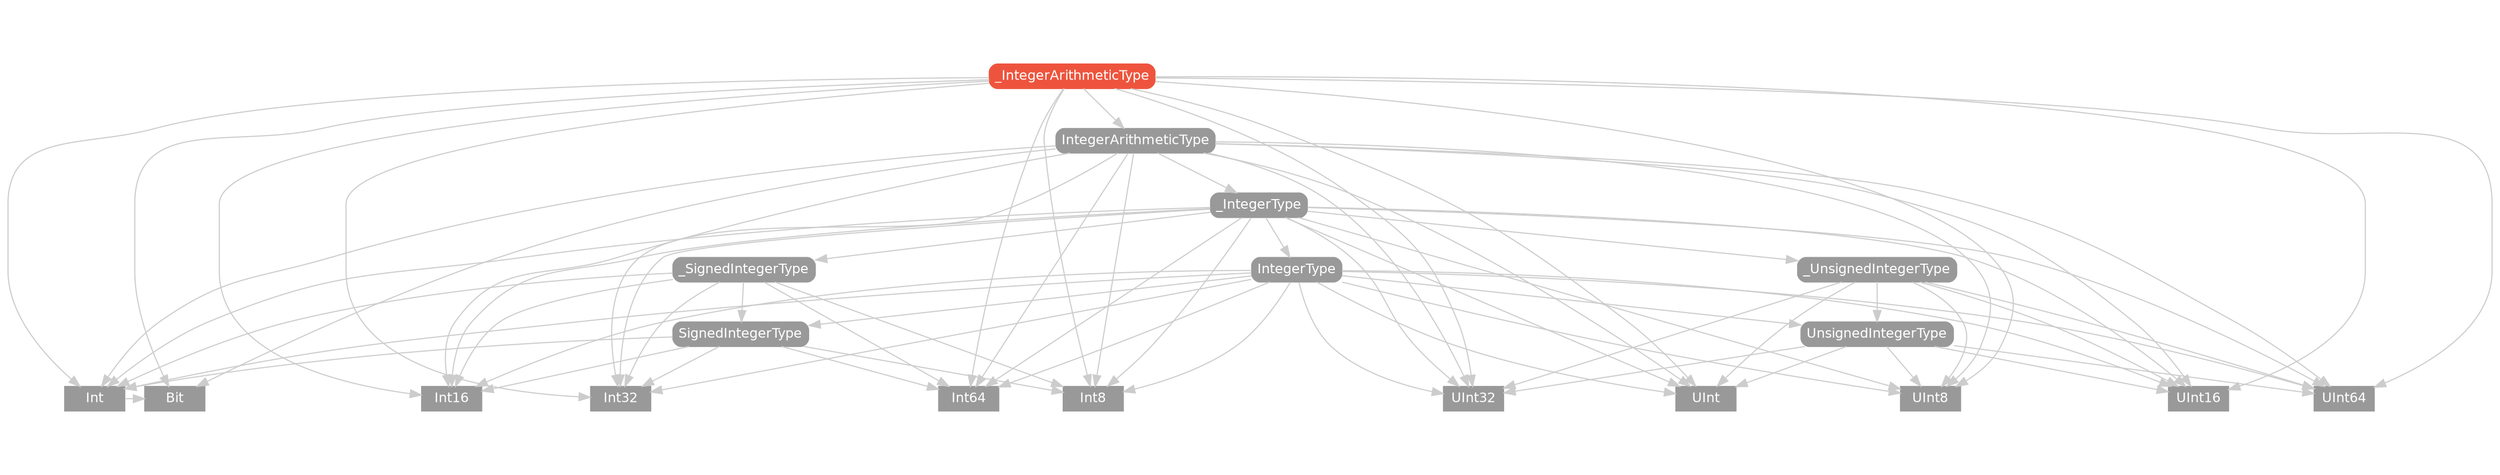 strict digraph "_IntegerArithmeticType - Type Hierarchy - SwiftDoc.org" {
    pad="0.1,0.8"
    node [shape=box, style="filled,rounded", color="#999999", fillcolor="#999999", fontcolor=white, fontname=Helvetica, fontnames="Helvetica,sansserif", fontsize=12, margin="0.07,0.05", height="0.3"]
    edge [color="#cccccc"]
    "Bit" [URL="/type/Bit/", style=filled]
    "Int" [URL="/type/Int/", style=filled]
    "Int16" [URL="/type/Int16/", style=filled]
    "Int32" [URL="/type/Int32/", style=filled]
    "Int64" [URL="/type/Int64/", style=filled]
    "Int8" [URL="/type/Int8/", style=filled]
    "IntegerArithmeticType" [URL="/protocol/IntegerArithmeticType/"]
    "IntegerType" [URL="/protocol/IntegerType/"]
    "SignedIntegerType" [URL="/protocol/SignedIntegerType/"]
    "UInt" [URL="/type/UInt/", style=filled]
    "UInt16" [URL="/type/UInt16/", style=filled]
    "UInt32" [URL="/type/UInt32/", style=filled]
    "UInt64" [URL="/type/UInt64/", style=filled]
    "UInt8" [URL="/type/UInt8/", style=filled]
    "UnsignedIntegerType" [URL="/protocol/UnsignedIntegerType/"]
    "_IntegerArithmeticType" [URL="/protocol/_IntegerArithmeticType/", style="filled,rounded", fillcolor="#ee543d", color="#ee543d"]
    "_IntegerType" [URL="/protocol/_IntegerType/"]
    "_SignedIntegerType" [URL="/protocol/_SignedIntegerType/"]
    "_UnsignedIntegerType" [URL="/protocol/_UnsignedIntegerType/"]    "_IntegerArithmeticType" -> "Bit"
    "_IntegerArithmeticType" -> "Int"
    "_IntegerArithmeticType" -> "Int16"
    "_IntegerArithmeticType" -> "Int32"
    "_IntegerArithmeticType" -> "Int64"
    "_IntegerArithmeticType" -> "Int8"
    "_IntegerArithmeticType" -> "IntegerArithmeticType"
    "_IntegerArithmeticType" -> "UInt"
    "_IntegerArithmeticType" -> "UInt16"
    "_IntegerArithmeticType" -> "UInt32"
    "_IntegerArithmeticType" -> "UInt64"
    "_IntegerArithmeticType" -> "UInt8"
    "Int" -> "Bit"
    "IntegerArithmeticType" -> "Bit"
    "IntegerArithmeticType" -> "Int"
    "IntegerArithmeticType" -> "Int16"
    "IntegerArithmeticType" -> "Int32"
    "IntegerArithmeticType" -> "Int64"
    "IntegerArithmeticType" -> "Int8"
    "IntegerArithmeticType" -> "UInt"
    "IntegerArithmeticType" -> "UInt16"
    "IntegerArithmeticType" -> "UInt32"
    "IntegerArithmeticType" -> "UInt64"
    "IntegerArithmeticType" -> "UInt8"
    "IntegerArithmeticType" -> "_IntegerType"
    "Int" -> "Bit"
    "_IntegerType" -> "Int"
    "_IntegerType" -> "Int16"
    "_IntegerType" -> "Int32"
    "_IntegerType" -> "Int64"
    "_IntegerType" -> "Int8"
    "_IntegerType" -> "IntegerType"
    "_IntegerType" -> "UInt"
    "_IntegerType" -> "UInt16"
    "_IntegerType" -> "UInt32"
    "_IntegerType" -> "UInt64"
    "_IntegerType" -> "UInt8"
    "_IntegerType" -> "_SignedIntegerType"
    "_IntegerType" -> "_UnsignedIntegerType"
    "Int" -> "Bit"
    "IntegerType" -> "Int"
    "IntegerType" -> "Int16"
    "IntegerType" -> "Int32"
    "IntegerType" -> "Int64"
    "IntegerType" -> "Int8"
    "IntegerType" -> "SignedIntegerType"
    "IntegerType" -> "UInt"
    "IntegerType" -> "UInt16"
    "IntegerType" -> "UInt32"
    "IntegerType" -> "UInt64"
    "IntegerType" -> "UInt8"
    "IntegerType" -> "UnsignedIntegerType"
    "Int" -> "Bit"
    "SignedIntegerType" -> "Int"
    "SignedIntegerType" -> "Int16"
    "SignedIntegerType" -> "Int32"
    "SignedIntegerType" -> "Int64"
    "SignedIntegerType" -> "Int8"
    "Int" -> "Bit"
    "UnsignedIntegerType" -> "UInt"
    "UnsignedIntegerType" -> "UInt16"
    "UnsignedIntegerType" -> "UInt32"
    "UnsignedIntegerType" -> "UInt64"
    "UnsignedIntegerType" -> "UInt8"
    "_SignedIntegerType" -> "Int"
    "_SignedIntegerType" -> "Int16"
    "_SignedIntegerType" -> "Int32"
    "_SignedIntegerType" -> "Int64"
    "_SignedIntegerType" -> "Int8"
    "_SignedIntegerType" -> "SignedIntegerType"
    "Int" -> "Bit"
    "SignedIntegerType" -> "Int"
    "SignedIntegerType" -> "Int16"
    "SignedIntegerType" -> "Int32"
    "SignedIntegerType" -> "Int64"
    "SignedIntegerType" -> "Int8"
    "Int" -> "Bit"
    "_UnsignedIntegerType" -> "UInt"
    "_UnsignedIntegerType" -> "UInt16"
    "_UnsignedIntegerType" -> "UInt32"
    "_UnsignedIntegerType" -> "UInt64"
    "_UnsignedIntegerType" -> "UInt8"
    "_UnsignedIntegerType" -> "UnsignedIntegerType"
    "UnsignedIntegerType" -> "UInt"
    "UnsignedIntegerType" -> "UInt16"
    "UnsignedIntegerType" -> "UInt32"
    "UnsignedIntegerType" -> "UInt64"
    "UnsignedIntegerType" -> "UInt8"
    subgraph Types {
        rank = max; "Bit"; "Int"; "Int16"; "Int32"; "Int64"; "Int8"; "UInt"; "UInt16"; "UInt32"; "UInt64"; "UInt8";
    }
}